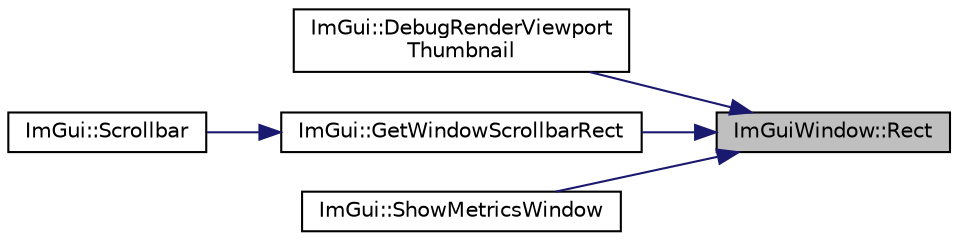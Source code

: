 digraph "ImGuiWindow::Rect"
{
 // LATEX_PDF_SIZE
  edge [fontname="Helvetica",fontsize="10",labelfontname="Helvetica",labelfontsize="10"];
  node [fontname="Helvetica",fontsize="10",shape=record];
  rankdir="RL";
  Node1 [label="ImGuiWindow::Rect",height=0.2,width=0.4,color="black", fillcolor="grey75", style="filled", fontcolor="black",tooltip=" "];
  Node1 -> Node2 [dir="back",color="midnightblue",fontsize="10",style="solid"];
  Node2 [label="ImGui::DebugRenderViewport\lThumbnail",height=0.2,width=0.4,color="black", fillcolor="white", style="filled",URL="$namespace_im_gui.html#af7de4b5c98ba30dbadce44e1f1066ba8",tooltip=" "];
  Node1 -> Node3 [dir="back",color="midnightblue",fontsize="10",style="solid"];
  Node3 [label="ImGui::GetWindowScrollbarRect",height=0.2,width=0.4,color="black", fillcolor="white", style="filled",URL="$namespace_im_gui.html#ab0be56f97f06487343342a8d99261409",tooltip=" "];
  Node3 -> Node4 [dir="back",color="midnightblue",fontsize="10",style="solid"];
  Node4 [label="ImGui::Scrollbar",height=0.2,width=0.4,color="black", fillcolor="white", style="filled",URL="$namespace_im_gui.html#a54a5006faded850f626ab20bd34aea9e",tooltip=" "];
  Node1 -> Node5 [dir="back",color="midnightblue",fontsize="10",style="solid"];
  Node5 [label="ImGui::ShowMetricsWindow",height=0.2,width=0.4,color="black", fillcolor="white", style="filled",URL="$namespace_im_gui.html#afe7a28c6eb52fff3cc27d5a698fea4ff",tooltip=" "];
}

